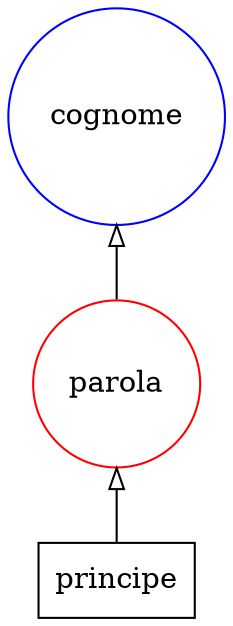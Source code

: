 digraph {
   rankdir=BT;
   edge [arrowhead=empty];

   subgraph {
      rank="source";
      edge [arrowhead=normal];
      node [shape=box];
      t53 [label="principe"];
   }

   subgraph {
      rank="same";
      node [color=red,shape=circle];
      tag41 [label=parola]; 
   }

   subgraph {
      rank="same";
      node [color=blue,shape=circle];
      tag206 [label=cognome]; 
   }

   subgraph {
      rank="same";
      node [color=green,shape=circle];
   }

   subgraph {
      rank="same";
      node [color=orange,shape=circle];
   }
   tag41 -> tag206;
   t53 -> tag41;
}